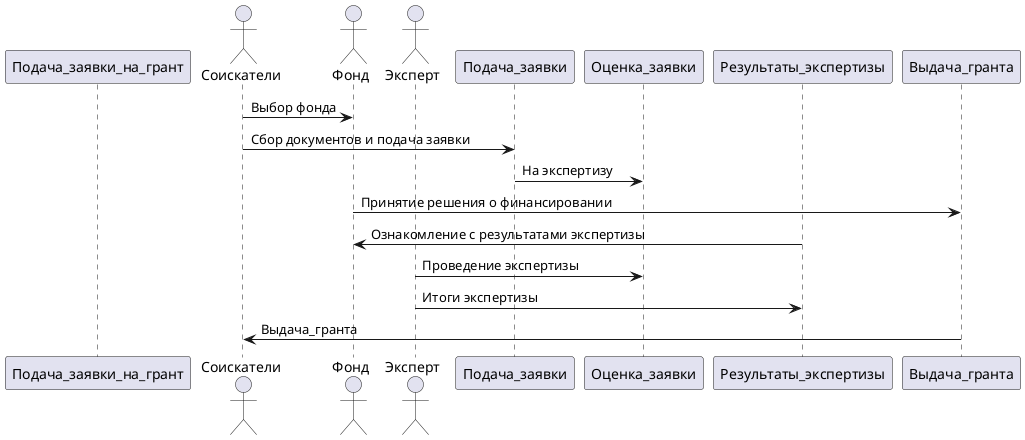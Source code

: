 @startuml SequenceDiagram
participant Подача_заявки_на_грант as Foo
actor       Соискатели    as Foo1
actor       Фонд    as Foo6
actor       Эксперт    as Foo7
participant    Подача_заявки    as Foo2
participant    Оценка_заявки     as Foo3
participant    Результаты_экспертизы      as Foo4
participant    Выдача_гранта   as Foo5

Foo1 -> Foo6 : Выбор фонда
Foo1 -> Foo2 : Сбор документов и подача заявки
Foo2 -> Foo3 : На экспертизу
Foo6 -> Foo5 : Принятие решения о финансировании
Foo4 -> Foo6 : Ознакомление с результатами экспертизы
Foo7 -> Foo3 : Проведение экспертизы
Foo7 -> Foo4 : Итоги экспертизы
Foo5 -> Foo1 : Выдача_гранта
@enduml


@startuml DeploymentDiagram
actor Фонд
node ПК_фонд
node ПК_соискательгранта
node ПК_эксперт


database ИС
Фонд -- ПК_фонд: Вход на платформу
Эксперт -- ПК_эксперт: Вход на платформу
ПК_фонд -- ИС: Открыть прием заявок на получение гранта
ПК_фонд -- ПК_эксперт: Запрос/передача контактов
ПК_эксперт -- ИС: Проведение экспертизы полученной заявки
ПК_эксперт -- ПК_фонд: Передача результатов экспертизы

ПК_соискательгранта -- ИС: Просмотр и выбор фонда
ПК_соискательгранта -- ПК_фонд: Подача заявки
Соискательгранта -- ПК_соискательгранта: Вход на платформу

@enduml